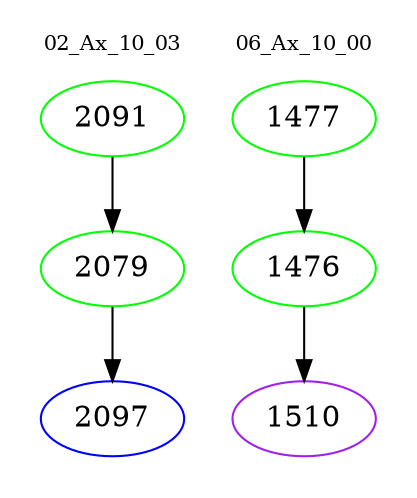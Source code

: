digraph{
subgraph cluster_0 {
color = white
label = "02_Ax_10_03";
fontsize=10;
T0_2091 [label="2091", color="green"]
T0_2091 -> T0_2079 [color="black"]
T0_2079 [label="2079", color="green"]
T0_2079 -> T0_2097 [color="black"]
T0_2097 [label="2097", color="blue"]
}
subgraph cluster_1 {
color = white
label = "06_Ax_10_00";
fontsize=10;
T1_1477 [label="1477", color="green"]
T1_1477 -> T1_1476 [color="black"]
T1_1476 [label="1476", color="green"]
T1_1476 -> T1_1510 [color="black"]
T1_1510 [label="1510", color="purple"]
}
}
